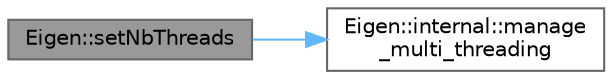 digraph "Eigen::setNbThreads"
{
 // LATEX_PDF_SIZE
  bgcolor="transparent";
  edge [fontname=Helvetica,fontsize=10,labelfontname=Helvetica,labelfontsize=10];
  node [fontname=Helvetica,fontsize=10,shape=box,height=0.2,width=0.4];
  rankdir="LR";
  Node1 [id="Node000001",label="Eigen::setNbThreads",height=0.2,width=0.4,color="gray40", fillcolor="grey60", style="filled", fontcolor="black",tooltip=" "];
  Node1 -> Node2 [id="edge1_Node000001_Node000002",color="steelblue1",style="solid",tooltip=" "];
  Node2 [id="Node000002",label="Eigen::internal::manage\l_multi_threading",height=0.2,width=0.4,color="grey40", fillcolor="white", style="filled",URL="$namespace_eigen_1_1internal.html#a6e841e3c4f4914cf1e06704ec8537db3",tooltip=" "];
}
